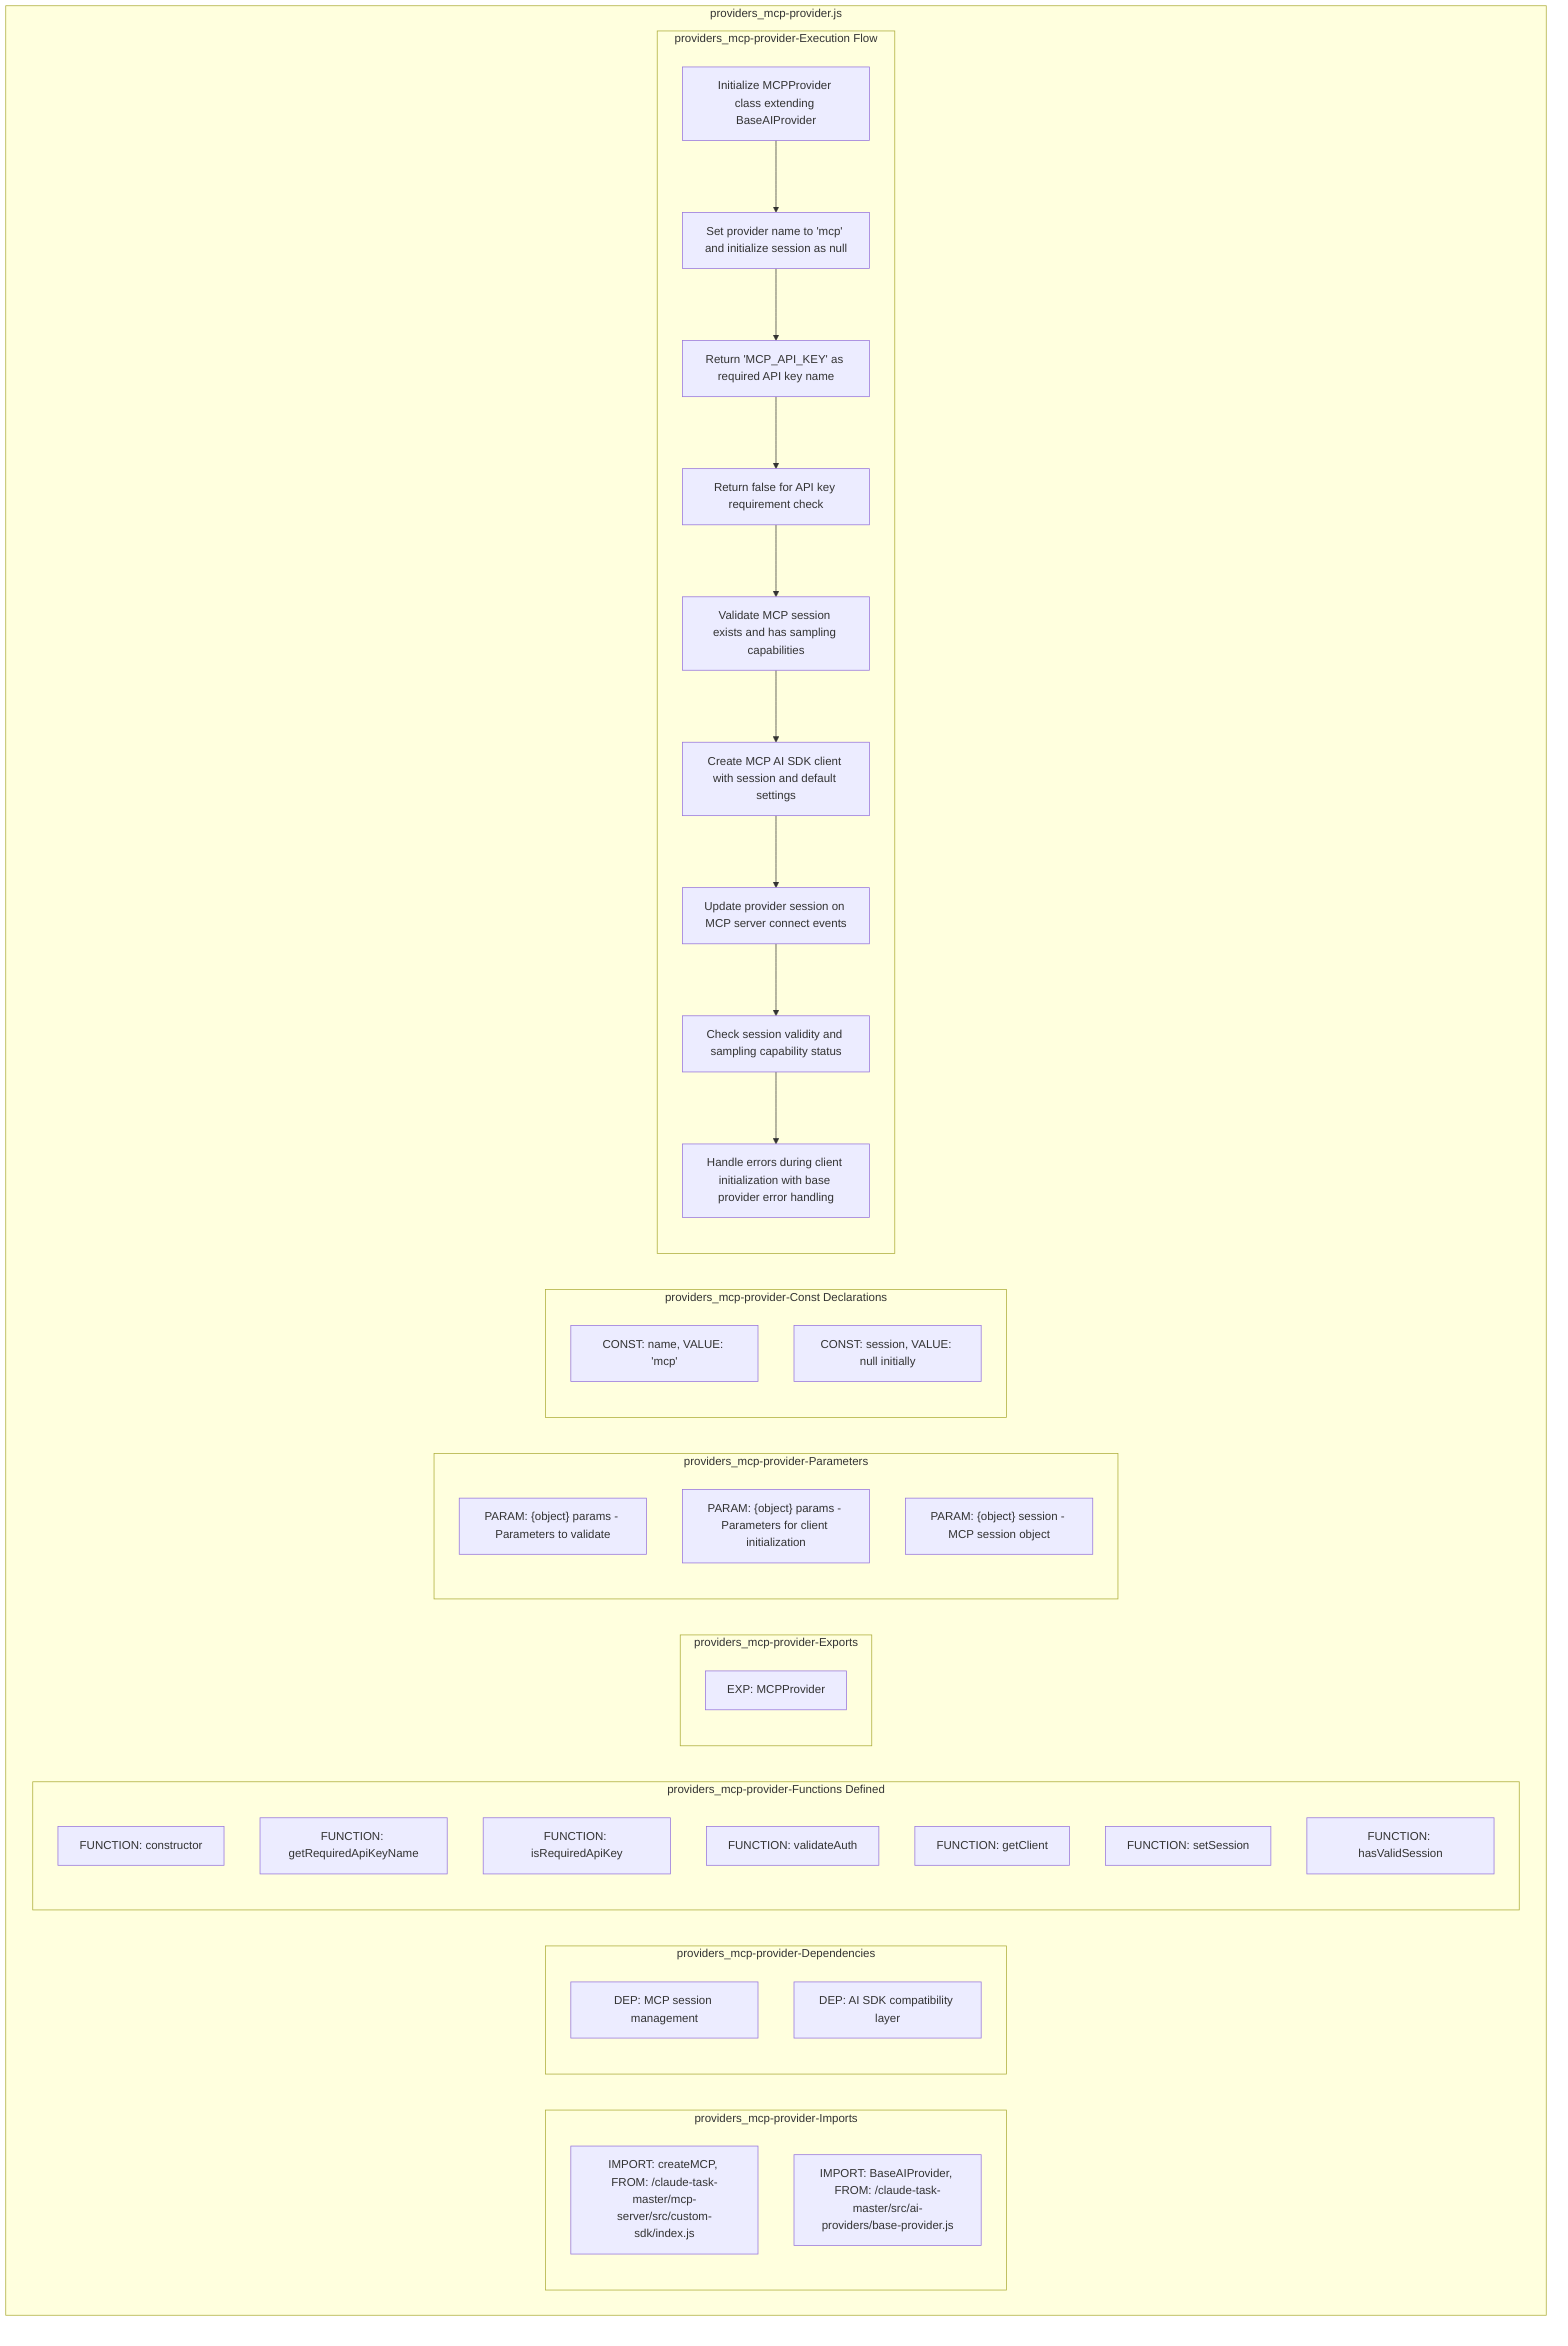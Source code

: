 flowchart TB
    subgraph mcpProviderImports["providers_mcp-provider-Imports"]
        I1["IMPORT: createMCP, FROM: /claude-task-master/mcp-server/src/custom-sdk/index.js"]
        I2["IMPORT: BaseAIProvider, FROM: /claude-task-master/src/ai-providers/base-provider.js"]
    end
    
    subgraph mcpProviderDependencies["providers_mcp-provider-Dependencies"]
        D1["DEP: MCP session management"]
        D2["DEP: AI SDK compatibility layer"]
    end
    
    subgraph mcpProviderFunctionsDefined["providers_mcp-provider-Functions Defined"]
        FU1["FUNCTION: constructor"]
        FU2["FUNCTION: getRequiredApiKeyName"]
        FU3["FUNCTION: isRequiredApiKey"]
        FU4["FUNCTION: validateAuth"]
        FU5["FUNCTION: getClient"]
        FU6["FUNCTION: setSession"]
        FU7["FUNCTION: hasValidSession"]
    end
    
    subgraph mcpProviderExports["providers_mcp-provider-Exports"]
        E1["EXP: MCPProvider"]
    end
    
    subgraph mcpProviderParameters["providers_mcp-provider-Parameters"]
        P1["PARAM: {object} params - Parameters to validate"]
        P2["PARAM: {object} params - Parameters for client initialization"]
        P3["PARAM: {object} session - MCP session object"]
    end
    
    subgraph mcpProviderConstants["providers_mcp-provider-Const Declarations"]
        C1["CONST: name, VALUE: 'mcp'"]
        C2["CONST: session, VALUE: null initially"]
    end
    
    subgraph mcpProviderExecutionFlow["providers_mcp-provider-Execution Flow"]
        FL1["Initialize MCPProvider class extending BaseAIProvider"]
        FL2["Set provider name to 'mcp' and initialize session as null"]
        FL3["Return 'MCP_API_KEY' as required API key name"]
        FL4["Return false for API key requirement check"]
        FL5["Validate MCP session exists and has sampling capabilities"]
        FL6["Create MCP AI SDK client with session and default settings"]
        FL7["Update provider session on MCP server connect events"]
        FL8["Check session validity and sampling capability status"]
        FL9["Handle errors during client initialization with base provider error handling"]
    end
    
    subgraph mcpProvider["providers_mcp-provider.js"]
        mcpProviderImports
        mcpProviderDependencies
        mcpProviderFunctionsDefined
        mcpProviderExports
        mcpProviderParameters
        mcpProviderConstants
        mcpProviderExecutionFlow
    end
    
    FL1 --> FL2
    FL2 --> FL3
    FL3 --> FL4
    FL4 --> FL5
    FL5 --> FL6
    FL6 --> FL7
    FL7 --> FL8
    FL8 --> FL9